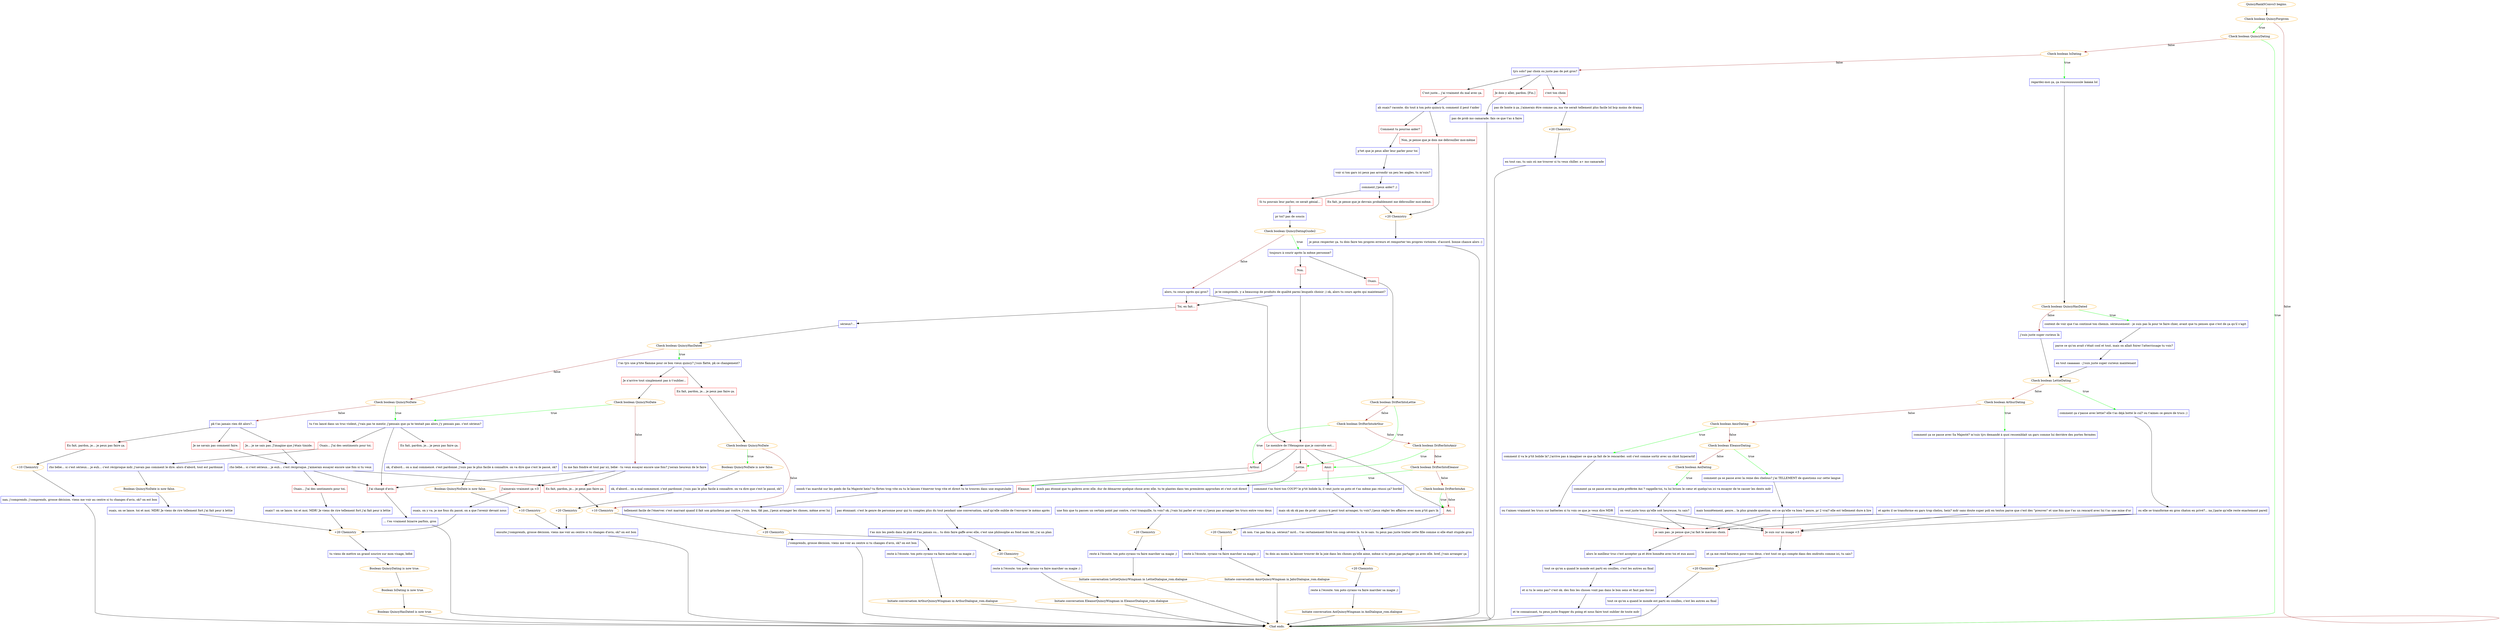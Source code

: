 digraph {
	"QuincyRank5Convo3 begins." [color=orange];
		"QuincyRank5Convo3 begins." -> j1777838566;
	j1777838566 [label="Check boolean QuincyForgiven",color=orange];
		j1777838566 -> j1114424847 [label=true,color=green];
		j1777838566 -> "Chat ends." [label=false,color=brown];
	j1114424847 [label="Check boolean QuincyDating",color=orange];
		j1114424847 -> "Chat ends." [label=true,color=green];
		j1114424847 -> j3036389292 [label=false,color=brown];
	"Chat ends." [color=orange];
	j3036389292 [label="Check boolean IsDating",color=orange];
		j3036389292 -> j3607959526 [label=true,color=green];
		j3036389292 -> j2239239171 [label=false,color=brown];
	j3607959526 [label="regardez-moi ça, ça roucouuuuuuule lààààà lol",shape=box,color=blue];
		j3607959526 -> j4210153798;
	j2239239171 [label="tjrs solo? par choix ou juste pas de pot gros?",shape=box,color=blue];
		j2239239171 -> j1137346063;
		j2239239171 -> j781298239;
		j2239239171 -> j1934309891;
	j4210153798 [label="Check boolean QuincyHasDated",color=orange];
		j4210153798 -> j2180518875 [label=true,color=green];
		j4210153798 -> j559162626 [label=false,color=brown];
	j1137346063 [label="c'est ton choix",shape=box,color=red];
		j1137346063 -> j2362256583;
	j781298239 [label="C'est juste... j'ai vraiment du mal avec ça.",shape=box,color=red];
		j781298239 -> j1921325917;
	j1934309891 [label="Je dois y aller, pardon. [Fin.]",shape=box,color=red];
		j1934309891 -> j267252298;
	j2180518875 [label="content de voir que t'as continué ton chemin. sérieusement - je suis pas là pour te faire chier, avant que tu penses que c'est de ça qu'il s'agit",shape=box,color=blue];
		j2180518875 -> j1964671146;
	j559162626 [label="j'suis juste super curieux là",shape=box,color=blue];
		j559162626 -> j4051092621;
	j2362256583 [label="pas de honte à ça. j'aimerais être comme ça, ma vie serait tellement plus facile lol bcp moins de drama",shape=box,color=blue];
		j2362256583 -> j2237124061;
	j1921325917 [label="ah ouais? raconte. dis tout à ton poto quincy-k, comment il peut t'aider",shape=box,color=blue];
		j1921325917 -> j1725638139;
		j1921325917 -> j862964296;
	j267252298 [label="pas de prob mo camarade. fais ce que t'as à faire",shape=box,color=blue];
		j267252298 -> "Chat ends.";
	j1964671146 [label="parce ce qu'on avait c'était cool et tout, mais on allait foirer l'atterrissage tu vois?",shape=box,color=blue];
		j1964671146 -> j3506260443;
	j4051092621 [label="Check boolean LettieDating",color=orange];
		j4051092621 -> j3116887616 [label=true,color=green];
		j4051092621 -> j2403809706 [label=false,color=brown];
	j2237124061 [label="+20 Chemistry",color=orange];
		j2237124061 -> j3294243920;
	j1725638139 [label="Comment tu pourras aider?",shape=box,color=red];
		j1725638139 -> j1149319645;
	j862964296 [label="Non, je pense que je dois me débrouiller moi-même",shape=box,color=red];
		j862964296 -> j738447400;
	j3506260443 [label="en tout caaaaaas - j'suis juste super curieux maintenant",shape=box,color=blue];
		j3506260443 -> j4051092621;
	j3116887616 [label="comment ça s'passe avec lettie? elle t'as déjà botté le cul? ou t'aimes ce genre de trucs ;)",shape=box,color=blue];
		j3116887616 -> j514542476;
	j2403809706 [label="Check boolean ArthurDating",color=orange];
		j2403809706 -> j1049777407 [label=true,color=green];
		j2403809706 -> j4145620795 [label=false,color=brown];
	j3294243920 [label="en tout cas, tu sais où me trouver si tu veux chiller. a+ mo camarade",shape=box,color=blue];
		j3294243920 -> "Chat ends.";
	j1149319645 [label="p'tet que je peux aller leur parler pour toi",shape=box,color=blue];
		j1149319645 -> j1962853578;
	j738447400 [label="+20 Chemistry",color=orange];
		j738447400 -> j830457959;
	j514542476 [label="ou elle se transforme en gros chaton en privé?... na j'parie qu'elle reste exactement pareil",shape=box,color=blue];
		j514542476 -> j1014301664;
		j514542476 -> j1243528593;
	j1049777407 [label="comment ça se passe avec Sa Majesté? m'suis tjrs demandé à quoi ressemblait un gars comme lui derrière des portes fermées",shape=box,color=blue];
		j1049777407 -> j2630766329;
	j4145620795 [label="Check boolean AmirDating",color=orange];
		j4145620795 -> j1522566324 [label=true,color=green];
		j4145620795 -> j1136085438 [label=false,color=brown];
	j1962853578 [label="voir si ton gars ici peux pas arrondir un peu les angles, tu m'suis?",shape=box,color=blue];
		j1962853578 -> j245938107;
	j830457959 [label="je peux respecter ça. tu dois faire tes propres erreurs et remporter tes propres victoires. d'accord. bonne chance alors :)",shape=box,color=blue];
		j830457959 -> "Chat ends.";
	j1014301664 [label="Je suis sur un nuage <3",shape=box,color=red];
		j1014301664 -> j287003706;
	j1243528593 [label="je sais pas. je pense que j'ai fait le mauvais choix.",shape=box,color=red];
		j1243528593 -> j2463798491;
	j2630766329 [label="et après il se transforme en gars trop chelou, hein? mdr sans doute super poli en textos parce que c'est des \"preuves\" et une fois que t'as un rencard avec lui t'as une mine d'or",shape=box,color=blue];
		j2630766329 -> j1014301664;
		j2630766329 -> j1243528593;
	j1522566324 [label="comment il va le p'tit bolide là? j'arrive pas à imaginer ce que ça fait de le rencarder. soit c'est comme sortir avec un chiot hyperactif",shape=box,color=blue];
		j1522566324 -> j2829190731;
	j1136085438 [label="Check boolean EleanorDating",color=orange];
		j1136085438 -> j4169083267 [label=true,color=green];
		j1136085438 -> j4014131363 [label=false,color=brown];
	j245938107 [label="comment j'peux aider? ;)",shape=box,color=blue];
		j245938107 -> j1352646601;
		j245938107 -> j1376547871;
	j287003706 [label="et ça me rend heureux pour vous deux. c'est tout ce qui compte dans des endroits comme ici, tu sais?",shape=box,color=blue];
		j287003706 -> j3350949262;
	j2463798491 [label="alors le meilleur truc c'est accepter ça et être honnête avec toi et eux aussi",shape=box,color=blue];
		j2463798491 -> j705600096;
	j2829190731 [label="ou t'aimes vraiment les trucs sur batteries si tu vois ce que je veux dire MDR",shape=box,color=blue];
		j2829190731 -> j1014301664;
		j2829190731 -> j1243528593;
	j4169083267 [label="comment ça se passe avec la reine des chelous? j'ai TELLEMENT de questions sur cette langue ",shape=box,color=blue];
		j4169083267 -> j3887739925;
	j4014131363 [label="Check boolean AoiDating",color=orange];
		j4014131363 -> j3370881512 [label=true,color=green];
	j1352646601 [label="Si tu pouvais leur parler, ce serait génial...",shape=box,color=red];
		j1352646601 -> j2410849320;
	j1376547871 [label="En fait, je pense que je devrais probablement me débrouiller moi-même.",shape=box,color=red];
		j1376547871 -> j738447400;
	j3350949262 [label="+20 Chemistry",color=orange];
		j3350949262 -> j3507331453;
	j705600096 [label="tout ce qu'on a quand le monde est parti en couilles, c'est les autres au final",shape=box,color=blue];
		j705600096 -> j2021717296;
	j3887739925 [label="mais honnêtement, genre... la plus grande question. est-ce qu'elle va bien ? genre, pr 2 vrai? elle est tellement dure à lire",shape=box,color=blue];
		j3887739925 -> j1014301664;
		j3887739925 -> j1243528593;
	j3370881512 [label="comment ça se passe avec ma pote préférée Aoi ? rappelle-toi, tu lui brises le cœur et quelqu'un ici va essayer de te casser les dents mdr",shape=box,color=blue];
		j3370881512 -> j2851302978;
	j2410849320 [label="pr toi? pas de soucis",shape=box,color=blue];
		j2410849320 -> j3498068486;
	j3507331453 [label="tout ce qu'on a quand le monde est parti en couilles, c'est les autres au final",shape=box,color=blue];
		j3507331453 -> "Chat ends.";
	j2021717296 [label="et si tu le sens pas? c'est ok. des fois les choses vont pas dans le bon sens et faut pas forcer",shape=box,color=blue];
		j2021717296 -> j3940336419;
	j2851302978 [label="on veut juste tous qu'elle soit heureuse, tu sais?",shape=box,color=blue];
		j2851302978 -> j1014301664;
		j2851302978 -> j1243528593;
	j3498068486 [label="Check boolean QuincyDatingGuide2",color=orange];
		j3498068486 -> j4114610658 [label=true,color=green];
		j3498068486 -> j3399497848 [label=false,color=brown];
	j3940336419 [label="et te connaissant, tu peux juste frapper du poing et nous faire tout oublier de toute mdr",shape=box,color=blue];
		j3940336419 -> "Chat ends.";
	j4114610658 [label="toujours à courir après la même personne?",shape=box,color=blue];
		j4114610658 -> j1970908378;
		j4114610658 -> j1177446537;
	j3399497848 [label="alors, tu cours après qui gros?",shape=box,color=blue];
		j3399497848 -> j1463112830;
		j3399497848 -> j2633719238;
	j1970908378 [label="Non.",shape=box,color=red];
		j1970908378 -> j3267958360;
	j1177446537 [label="Ouais.",shape=box,color=red];
		j1177446537 -> j2151359220;
	j1463112830 [label="Le membre de l'Hexagone que je convoite est...",shape=box,color=red];
		j1463112830 -> j3232825953;
		j1463112830 -> j2889217636;
		j1463112830 -> j2023211289;
		j1463112830 -> j2533190225;
		j1463112830 -> j2307003922;
	j2633719238 [label="Toi, en fait...",shape=box,color=red];
		j2633719238 -> j1056104596;
	j3267958360 [label="je te comprends. y a beaucoup de produits de qualité parmi lesquels choisir ;) ok, alors tu cours après qui maintenant?",shape=box,color=blue];
		j3267958360 -> j1463112830;
		j3267958360 -> j2633719238;
	j2151359220 [label="Check boolean DrifterIntoLettie",color=orange];
		j2151359220 -> j3232825953 [label=true,color=green];
		j2151359220 -> j4136109529 [label=false,color=brown];
	j3232825953 [label="Lettie.",shape=box,color=red];
		j3232825953 -> j3257683930;
	j2889217636 [label="Arthur.",shape=box,color=red];
		j2889217636 -> j164725519;
	j2023211289 [label="Amir.",shape=box,color=red];
		j2023211289 -> j729919703;
	j2533190225 [label="Eleanor.",shape=box,color=red];
		j2533190225 -> j4061004130;
	j2307003922 [label="Aoi.",shape=box,color=red];
		j2307003922 -> j2473538039;
	j1056104596 [label="sérieux?...",shape=box,color=blue];
		j1056104596 -> j2390964830;
	j4136109529 [label="Check boolean DrifterIntoArthur",color=orange];
		j4136109529 -> j2889217636 [label=true,color=green];
		j4136109529 -> j1182576796 [label=false,color=brown];
	j3257683930 [label="mmh pas étonné que tu galères avec elle. dur de démarrer quelque chose avec elle. tu te plantes dans tes premières approches et c'est cuit direct",shape=box,color=blue];
		j3257683930 -> j2187520538;
	j164725519 [label="ooooh t'as marché sur les pieds de Sa Majesté hein? tu flirtes trop vite ou tu le laisses t'énerver trop vite et direct tu te trouves dans une engueulade",shape=box,color=blue];
		j164725519 -> j915742107;
	j729919703 [label="comment t'as foiré ton COUP? le p'tit bolide là, il veut juste un poto et t'as même pas réussi ça? bordel",shape=box,color=blue];
		j729919703 -> j1528878512;
	j4061004130 [label="pas étonnant. c'est le genre de personne pour qui tu comptes plus du tout pendant une conversation, sauf qu'elle oublie de t'envoyer le mémo après",shape=box,color=blue];
		j4061004130 -> j3018289472;
	j2473538039 [label="oh non. t'as pas fais ça. sérieux? mrd... t'as certainement foiré ton coup sévère là. tu le sais. tu peux pas juste traiter cette fille comme si elle était stupide gros",shape=box,color=blue];
		j2473538039 -> j3503344896;
	j2390964830 [label="Check boolean QuincyHasDated",color=orange];
		j2390964830 -> j3082881411 [label=true,color=green];
		j2390964830 -> j1969481395 [label=false,color=brown];
	j1182576796 [label="Check boolean DrifterIntoAmir",color=orange];
		j1182576796 -> j2023211289 [label=true,color=green];
		j1182576796 -> j2885855778 [label=false,color=brown];
	j2187520538 [label="une fois que tu passes un certain point par contre, c'est tranquille, tu vois? ok. j'vais lui parler et voir si j'peux pas arranger les trucs entre vous deux",shape=box,color=blue];
		j2187520538 -> j2157757691;
	j915742107 [label="tellement facile de l'énerver. c'est marrant quand il fait son grincheux par contre. j'vois. bon, tkt pas, j'peux arranger les choses, même avec lui",shape=box,color=blue];
		j915742107 -> j1912715947;
	j1528878512 [label="mais ok ok ok pas de prob'. quincy-k peut tout arranger, tu vois? j'peux régler les affaires avec mon p'tit gars là",shape=box,color=blue];
		j1528878512 -> j1039841253;
	j3018289472 [label="t'as mis les pieds dans le plat et t'as jamais su... tu dois faire gaffe avec elle, c'est une philosophe au fond mais tkt, j'ai un plan",shape=box,color=blue];
		j3018289472 -> j2675109106;
	j3503344896 [label="tu dois au moins la laisser trouver de la joie dans les choses qu'elle aime, même si tu peux pas partager ça avec elle. bref, j'vais arranger ça",shape=box,color=blue];
		j3503344896 -> j3972801263;
	j3082881411 [label="t'as tjrs une p'tite flamme pour ce bon vieux quincy? j'suis flatté, pk ce changement?",shape=box,color=blue];
		j3082881411 -> j3065315893;
		j3082881411 -> j3513210379;
	j1969481395 [label="Check boolean QuincyNoDate",color=orange];
		j1969481395 -> j350422194 [label=true,color=green];
		j1969481395 -> j3918137904 [label=false,color=brown];
	j2885855778 [label="Check boolean DrifterIntoEleanor",color=orange];
		j2885855778 -> j2533190225 [label=true,color=green];
		j2885855778 -> j3198657663 [label=false,color=brown];
	j2157757691 [label="+20 Chemistry",color=orange];
		j2157757691 -> j3163839253;
	j1912715947 [label="+20 Chemistry",color=orange];
		j1912715947 -> j132140501;
	j1039841253 [label="+20 Chemistry",color=orange];
		j1039841253 -> j2378940539;
	j2675109106 [label="+20 Chemistry",color=orange];
		j2675109106 -> j3742232390;
	j3972801263 [label="+20 Chemistry",color=orange];
		j3972801263 -> j303135608;
	j3065315893 [label="Je n'arrive tout simplement pas à t'oublier...",shape=box,color=red];
		j3065315893 -> j1466706628;
	j3513210379 [label="En fait, pardon, je... je peux pas faire ça.",shape=box,color=red];
		j3513210379 -> j2840203252;
	j350422194 [label="tu t'es lancé dans un truc violent, j'vais pas te mentir. j'pensais que ça te tentait pas alors j'y pensais pas. c'est sérieux?",shape=box,color=blue];
		j350422194 -> j3209198755;
		j350422194 -> j479439397;
		j350422194 -> j2729750387;
	j3918137904 [label="pk t'as jamais rien dit alors?...",shape=box,color=blue];
		j3918137904 -> j206809567;
		j3918137904 -> j1341298003;
		j3918137904 -> j101939294;
	j3198657663 [label="Check boolean DrifterIntoAoi",color=orange];
		j3198657663 -> j2307003922 [label=true,color=green];
		j3198657663 -> j2307003922 [label=false,color=brown];
	j3163839253 [label="reste à l'écoute. ton poto cyrano va faire marcher sa magie ;)",shape=box,color=blue];
		j3163839253 -> "Initiate conversation LettieQuincyWingman in LettieDialogue_rom.dialogue";
	j132140501 [label="reste à l'écoute. ton poto cyrano va faire marcher sa magie ;)",shape=box,color=blue];
		j132140501 -> "Initiate conversation ArthurQuincyWingman in ArthurDialogue_rom.dialogue";
	j2378940539 [label="reste à l'écoute. cyrano va faire marcher sa magie ;)",shape=box,color=blue];
		j2378940539 -> "Initiate conversation AmirQuincyWingman in JabirDialogue_rom.dialogue";
	j3742232390 [label="reste à l'écoute. ton poto cyrano va faire marcher sa magie ;)",shape=box,color=blue];
		j3742232390 -> "Initiate conversation EleanorQuincyWingman in EleanorDialogue_rom.dialogue";
	j303135608 [label="reste à l'écoute. ton poto cyrano va faire marcher sa magie ;)",shape=box,color=blue];
		j303135608 -> "Initiate conversation AoiQuincyWingman in AoiDialogue_rom.dialogue";
	j1466706628 [label="Check boolean QuincyNoDate",color=orange];
		j1466706628 -> j350422194 [label=true,color=green];
		j1466706628 -> j3739836943 [label=false,color=brown];
	j2840203252 [label="Check boolean QuincyNoDate",color=orange];
		j2840203252 -> j204530542 [label=true,color=green];
		j2840203252 -> j3026518151 [label=false,color=brown];
	j3209198755 [label="Ouais... J'ai des sentiments pour toi.",shape=box,color=red];
		j3209198755 -> j866633689;
	j479439397 [label="En fait, pardon, je... je peux pas faire ça.",shape=box,color=red];
		j479439397 -> j3213283557;
	j2729750387 [label="J'ai changé d'avis.",shape=box,color=red];
		j2729750387 -> j3462290320;
	j206809567 [label="Je... je ne sais pas. J'imagine que j'étais timide.",shape=box,color=red];
		j206809567 -> j3506652381;
	j1341298003 [label="Je ne savais pas comment faire.",shape=box,color=red];
		j1341298003 -> j3506652381;
	j101939294 [label="En fait, pardon, je... je peux pas faire ça.",shape=box,color=red];
		j101939294 -> j843533752;
	"Initiate conversation LettieQuincyWingman in LettieDialogue_rom.dialogue" [label="Initiate conversation LettieQuincyWingman in LettieDialogue_rom.dialogue",color=orange];
		"Initiate conversation LettieQuincyWingman in LettieDialogue_rom.dialogue" -> "Chat ends.";
	"Initiate conversation ArthurQuincyWingman in ArthurDialogue_rom.dialogue" [label="Initiate conversation ArthurQuincyWingman in ArthurDialogue_rom.dialogue",color=orange];
		"Initiate conversation ArthurQuincyWingman in ArthurDialogue_rom.dialogue" -> "Chat ends.";
	"Initiate conversation AmirQuincyWingman in JabirDialogue_rom.dialogue" [label="Initiate conversation AmirQuincyWingman in JabirDialogue_rom.dialogue",color=orange];
		"Initiate conversation AmirQuincyWingman in JabirDialogue_rom.dialogue" -> "Chat ends.";
	"Initiate conversation EleanorQuincyWingman in EleanorDialogue_rom.dialogue" [label="Initiate conversation EleanorQuincyWingman in EleanorDialogue_rom.dialogue",color=orange];
		"Initiate conversation EleanorQuincyWingman in EleanorDialogue_rom.dialogue" -> "Chat ends.";
	"Initiate conversation AoiQuincyWingman in AoiDialogue_rom.dialogue" [label="Initiate conversation AoiQuincyWingman in AoiDialogue_rom.dialogue",color=orange];
		"Initiate conversation AoiQuincyWingman in AoiDialogue_rom.dialogue" -> "Chat ends.";
	j3739836943 [label="tu me fais fondre et tout par ici, bébé - tu veux essayer encore une fois? j'serais heureux de le faire",shape=box,color=blue];
		j3739836943 -> j298363326;
		j3739836943 -> j2476091234;
		j3739836943 -> j2729750387;
	j204530542 [label="Boolean QuincyNoDate is now false.",color=orange];
		j204530542 -> j1346510686;
	j3026518151 [label="+10 Chemistry",color=orange];
		j3026518151 -> j2268044831;
	j866633689 [label="rho bébé... si c'est sérieux... je euh... c'est réciproque mdr. j'savais pas comment le dire. alors d'abord, tout est pardonné",shape=box,color=blue];
		j866633689 -> j2481841946;
	j3213283557 [label="ok, d'abord... on a mal commencé. c'est pardonné. j'suis pas le plus facile à connaître. on va dire que c'est le passé, ok?",shape=box,color=blue];
		j3213283557 -> j3091695382;
	j3462290320 [label="... t'es vraiment bizarre parfois, gros",shape=box,color=blue];
		j3462290320 -> "Chat ends.";
	j3506652381 [label="rho bébé... si c'est sérieux... je euh... c'est réciproque. j'aimerais essayer encore une fois si tu veux",shape=box,color=blue];
		j3506652381 -> j4214954515;
		j3506652381 -> j2476091234;
		j3506652381 -> j2729750387;
	j843533752 [label="+10 Chemistry",color=orange];
		j843533752 -> j2453324128;
	j298363326 [label="J'aimerais vraiment ça <3",shape=box,color=red];
		j298363326 -> j245725426;
	j2476091234 [label="En fait, pardon, je... je peux pas faire ça.",shape=box,color=red];
		j2476091234 -> j3026518151;
	j1346510686 [label="ok, d'abord... on a mal commencé. c'est pardonné. j'suis pas le plus facile à connaître. on va dire que c'est le passé, ok?",shape=box,color=blue];
		j1346510686 -> j3679870075;
	j2268044831 [label="j'comprends, grosse décision. viens me voir au centre si tu changes d'avis, ok? on est bon",shape=box,color=blue];
		j2268044831 -> "Chat ends.";
	j2481841946 [label="Boolean QuincyNoDate is now false.",color=orange];
		j2481841946 -> j992054947;
	j3091695382 [label="Boolean QuincyNoDate is now false.",color=orange];
		j3091695382 -> j318929107;
	j4214954515 [label="Ouais... J'ai des sentiments pour toi.",shape=box,color=red];
		j4214954515 -> j2861912401;
	j2453324128 [label="nan, j'comprends. j'comprends, grosse décision. viens me voir au centre si tu changes d'avis, ok? on est bon",shape=box,color=blue];
		j2453324128 -> "Chat ends.";
	j245725426 [label="ouais, on y va. je me fous du passé, on a que l'avenir devant nous",shape=box,color=blue];
		j245725426 -> j108534180;
	j3679870075 [label="+20 Chemistry",color=orange];
		j3679870075 -> j1109121271;
	j992054947 [label="ouais, on se lance. toi et moi. MDR! Je viens de rire tellement fort j'ai fait peur à lettie",shape=box,color=blue];
		j992054947 -> j108534180;
	j318929107 [label="+10 Chemistry",color=orange];
		j318929107 -> j1109121271;
	j2861912401 [label="ouais!! on se lance. toi et moi. MDR! Je viens de rire tellement fort j'ai fait peur à lettie",shape=box,color=blue];
		j2861912401 -> j108534180;
	j108534180 [label="+20 Chemistry",color=orange];
		j108534180 -> j615779100;
	j1109121271 [label="ensuite j'comprends, grosse décision. viens me voir au centre si tu changes d'avis, ok? on est bon",shape=box,color=blue];
		j1109121271 -> "Chat ends.";
	j615779100 [label="tu viens de mettre un grand sourire sur mon visage, bébé",shape=box,color=blue];
		j615779100 -> j2142582358;
	j2142582358 [label="Boolean QuincyDating is now true.",color=orange];
		j2142582358 -> j298934775;
	j298934775 [label="Boolean IsDating is now true.",color=orange];
		j298934775 -> j1145642415;
	j1145642415 [label="Boolean QuincyHasDated is now true.",color=orange];
		j1145642415 -> "Chat ends.";
}